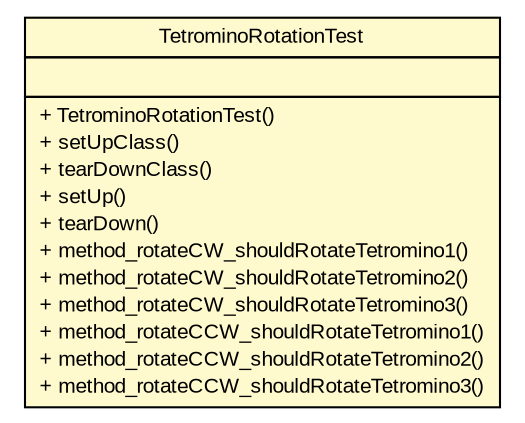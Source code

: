 #!/usr/local/bin/dot
#
# Class diagram 
# Generated by UMLGraph version R5_6 (http://www.umlgraph.org/)
#

digraph G {
	edge [fontname="arial",fontsize=10,labelfontname="arial",labelfontsize=10];
	node [fontname="arial",fontsize=10,shape=plaintext];
	nodesep=0.25;
	ranksep=0.5;
	// com.github.tilastokeskus.matertis.core.TetrominoRotationTest
	c510 [label=<<table title="com.github.tilastokeskus.matertis.core.TetrominoRotationTest" border="0" cellborder="1" cellspacing="0" cellpadding="2" port="p" bgcolor="lemonChiffon" href="./TetrominoRotationTest.html">
		<tr><td><table border="0" cellspacing="0" cellpadding="1">
<tr><td align="center" balign="center"> TetrominoRotationTest </td></tr>
		</table></td></tr>
		<tr><td><table border="0" cellspacing="0" cellpadding="1">
<tr><td align="left" balign="left">  </td></tr>
		</table></td></tr>
		<tr><td><table border="0" cellspacing="0" cellpadding="1">
<tr><td align="left" balign="left"> + TetrominoRotationTest() </td></tr>
<tr><td align="left" balign="left"> + setUpClass() </td></tr>
<tr><td align="left" balign="left"> + tearDownClass() </td></tr>
<tr><td align="left" balign="left"> + setUp() </td></tr>
<tr><td align="left" balign="left"> + tearDown() </td></tr>
<tr><td align="left" balign="left"> + method_rotateCW_shouldRotateTetromino1() </td></tr>
<tr><td align="left" balign="left"> + method_rotateCW_shouldRotateTetromino2() </td></tr>
<tr><td align="left" balign="left"> + method_rotateCW_shouldRotateTetromino3() </td></tr>
<tr><td align="left" balign="left"> + method_rotateCCW_shouldRotateTetromino1() </td></tr>
<tr><td align="left" balign="left"> + method_rotateCCW_shouldRotateTetromino2() </td></tr>
<tr><td align="left" balign="left"> + method_rotateCCW_shouldRotateTetromino3() </td></tr>
		</table></td></tr>
		</table>>, URL="./TetrominoRotationTest.html", fontname="arial", fontcolor="black", fontsize=10.0];
}

